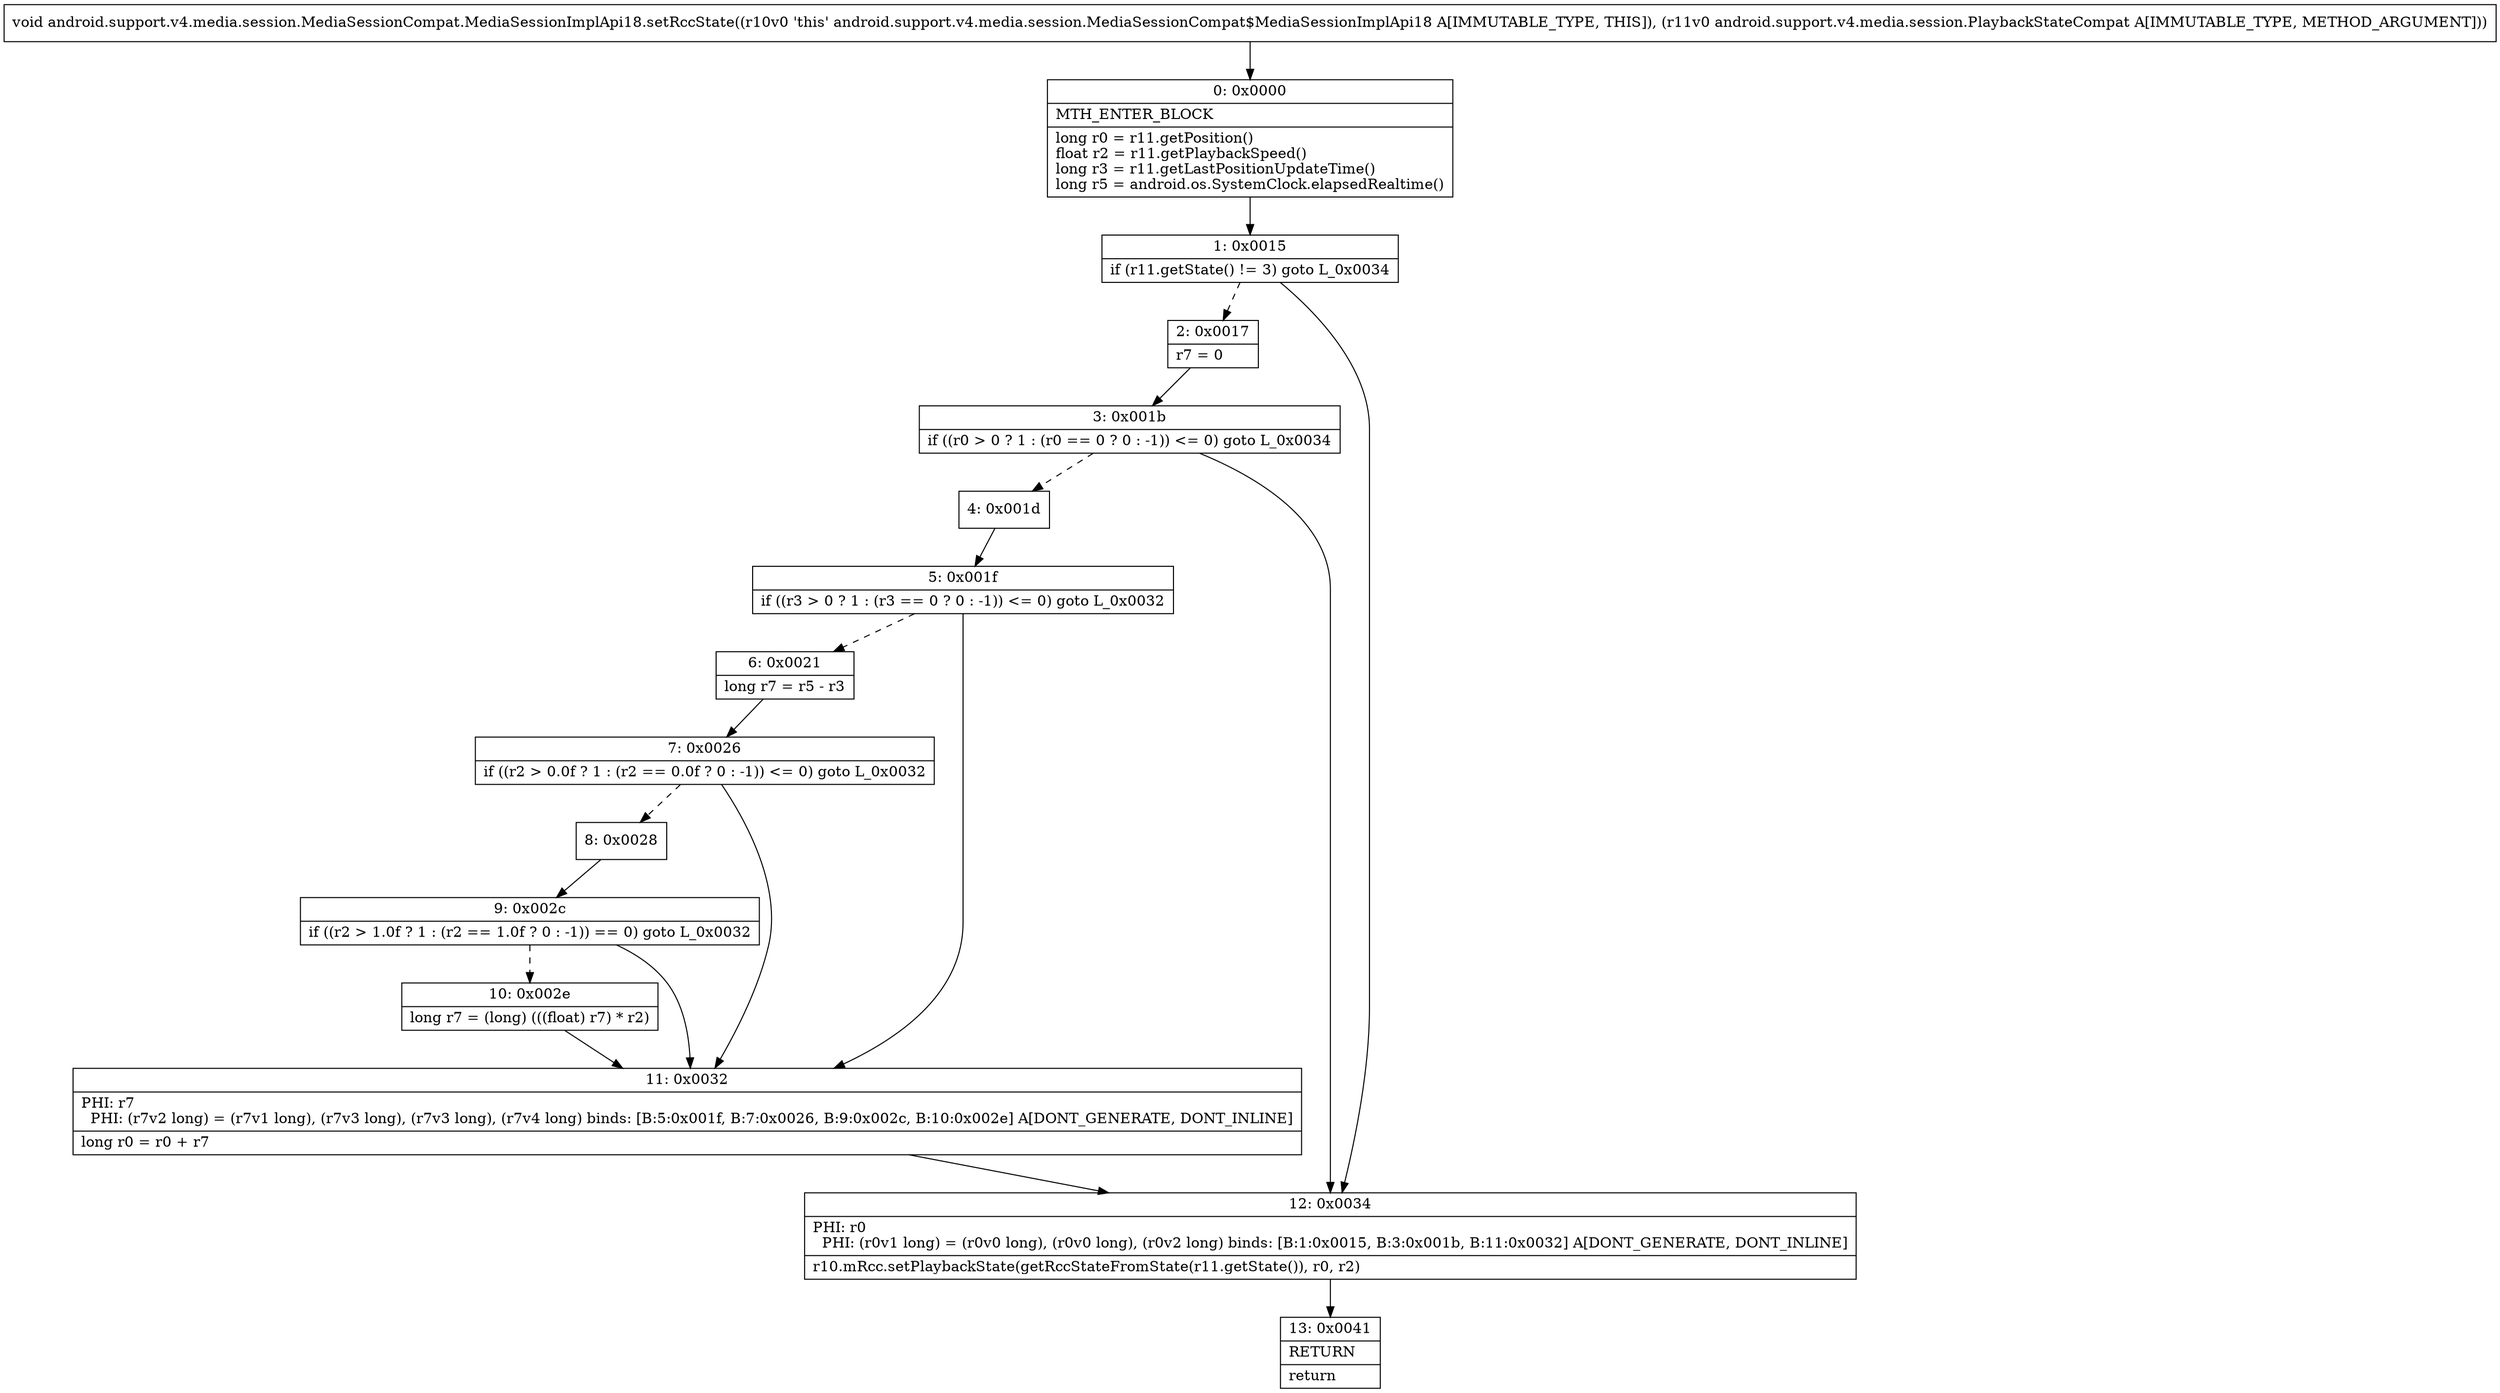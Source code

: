 digraph "CFG forandroid.support.v4.media.session.MediaSessionCompat.MediaSessionImplApi18.setRccState(Landroid\/support\/v4\/media\/session\/PlaybackStateCompat;)V" {
Node_0 [shape=record,label="{0\:\ 0x0000|MTH_ENTER_BLOCK\l|long r0 = r11.getPosition()\lfloat r2 = r11.getPlaybackSpeed()\llong r3 = r11.getLastPositionUpdateTime()\llong r5 = android.os.SystemClock.elapsedRealtime()\l}"];
Node_1 [shape=record,label="{1\:\ 0x0015|if (r11.getState() != 3) goto L_0x0034\l}"];
Node_2 [shape=record,label="{2\:\ 0x0017|r7 = 0\l}"];
Node_3 [shape=record,label="{3\:\ 0x001b|if ((r0 \> 0 ? 1 : (r0 == 0 ? 0 : \-1)) \<= 0) goto L_0x0034\l}"];
Node_4 [shape=record,label="{4\:\ 0x001d}"];
Node_5 [shape=record,label="{5\:\ 0x001f|if ((r3 \> 0 ? 1 : (r3 == 0 ? 0 : \-1)) \<= 0) goto L_0x0032\l}"];
Node_6 [shape=record,label="{6\:\ 0x0021|long r7 = r5 \- r3\l}"];
Node_7 [shape=record,label="{7\:\ 0x0026|if ((r2 \> 0.0f ? 1 : (r2 == 0.0f ? 0 : \-1)) \<= 0) goto L_0x0032\l}"];
Node_8 [shape=record,label="{8\:\ 0x0028}"];
Node_9 [shape=record,label="{9\:\ 0x002c|if ((r2 \> 1.0f ? 1 : (r2 == 1.0f ? 0 : \-1)) == 0) goto L_0x0032\l}"];
Node_10 [shape=record,label="{10\:\ 0x002e|long r7 = (long) (((float) r7) * r2)\l}"];
Node_11 [shape=record,label="{11\:\ 0x0032|PHI: r7 \l  PHI: (r7v2 long) = (r7v1 long), (r7v3 long), (r7v3 long), (r7v4 long) binds: [B:5:0x001f, B:7:0x0026, B:9:0x002c, B:10:0x002e] A[DONT_GENERATE, DONT_INLINE]\l|long r0 = r0 + r7\l}"];
Node_12 [shape=record,label="{12\:\ 0x0034|PHI: r0 \l  PHI: (r0v1 long) = (r0v0 long), (r0v0 long), (r0v2 long) binds: [B:1:0x0015, B:3:0x001b, B:11:0x0032] A[DONT_GENERATE, DONT_INLINE]\l|r10.mRcc.setPlaybackState(getRccStateFromState(r11.getState()), r0, r2)\l}"];
Node_13 [shape=record,label="{13\:\ 0x0041|RETURN\l|return\l}"];
MethodNode[shape=record,label="{void android.support.v4.media.session.MediaSessionCompat.MediaSessionImplApi18.setRccState((r10v0 'this' android.support.v4.media.session.MediaSessionCompat$MediaSessionImplApi18 A[IMMUTABLE_TYPE, THIS]), (r11v0 android.support.v4.media.session.PlaybackStateCompat A[IMMUTABLE_TYPE, METHOD_ARGUMENT])) }"];
MethodNode -> Node_0;
Node_0 -> Node_1;
Node_1 -> Node_2[style=dashed];
Node_1 -> Node_12;
Node_2 -> Node_3;
Node_3 -> Node_4[style=dashed];
Node_3 -> Node_12;
Node_4 -> Node_5;
Node_5 -> Node_6[style=dashed];
Node_5 -> Node_11;
Node_6 -> Node_7;
Node_7 -> Node_8[style=dashed];
Node_7 -> Node_11;
Node_8 -> Node_9;
Node_9 -> Node_10[style=dashed];
Node_9 -> Node_11;
Node_10 -> Node_11;
Node_11 -> Node_12;
Node_12 -> Node_13;
}

